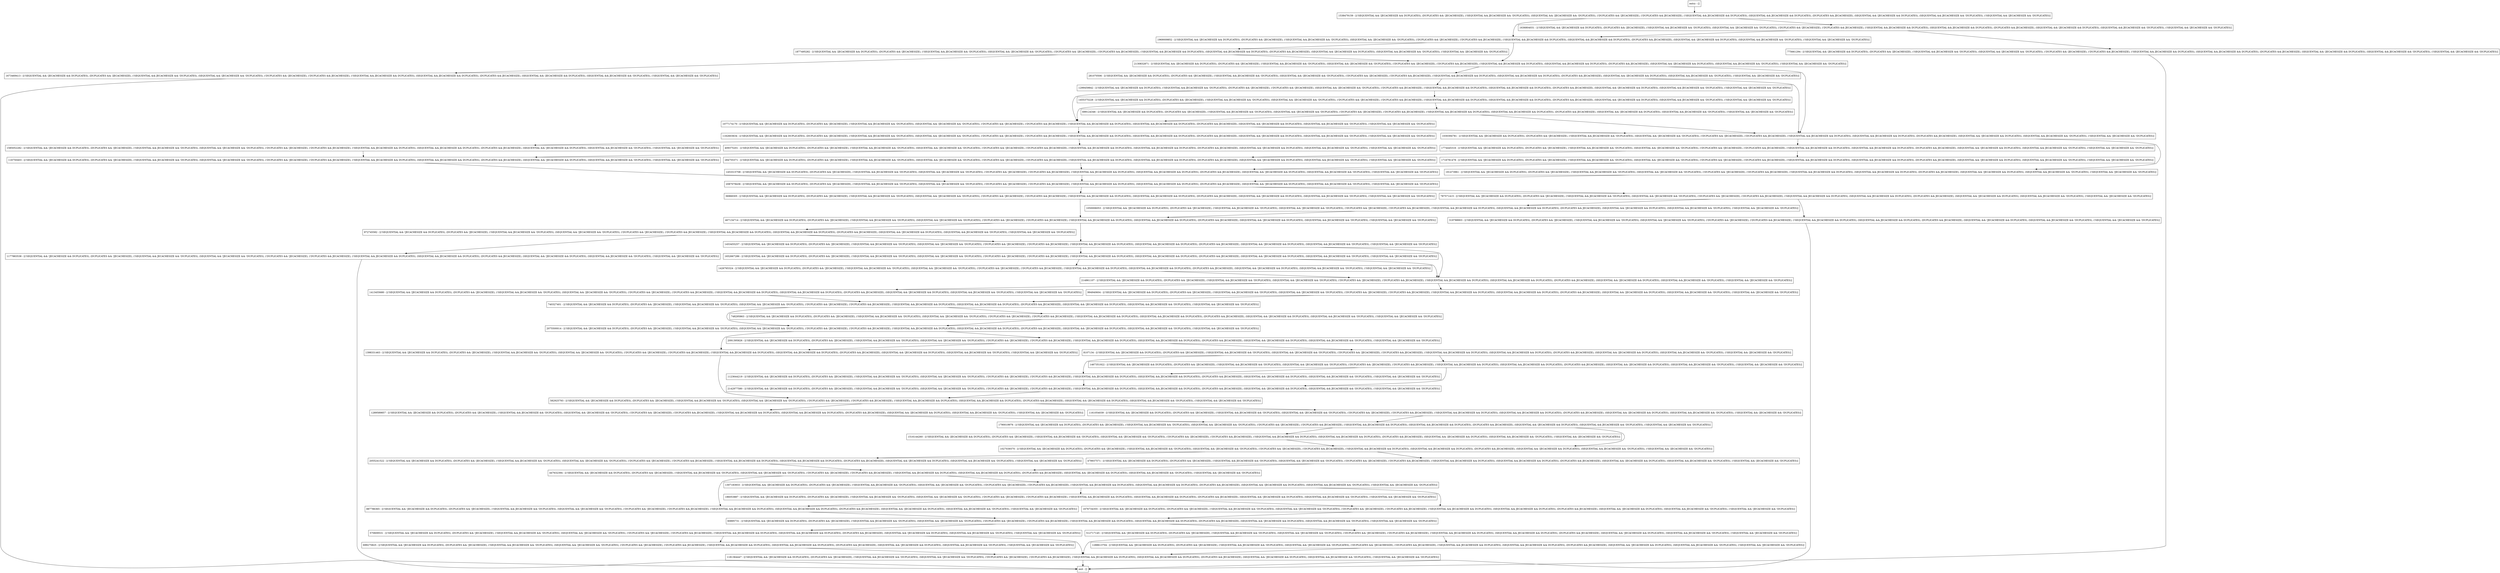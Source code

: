 digraph updateRecordInternal {
node [shape=record];
1050006053 [label="1050006053 - [(!SEQUENTIAL && !JECACHESIZE && DUPLICATES), (DUPLICATES && !JECACHESIZE), (!SEQUENTIAL && JECACHESIZE && !DUPLICATES), (SEQUENTIAL && !JECACHESIZE && !DUPLICATES), (!DUPLICATES && !JECACHESIZE), (!DUPLICATES && JECACHESIZE), (!SEQUENTIAL && JECACHESIZE && DUPLICATES), (SEQUENTIAL && JECACHESIZE && DUPLICATES), (DUPLICATES && JECACHESIZE), (SEQUENTIAL && !JECACHESIZE && DUPLICATES), (SEQUENTIAL && JECACHESIZE && !DUPLICATES), (!SEQUENTIAL && !JECACHESIZE && !DUPLICATES)]"];
582925793 [label="582925793 - [(!SEQUENTIAL && !JECACHESIZE && DUPLICATES), (DUPLICATES && !JECACHESIZE), (!SEQUENTIAL && JECACHESIZE && !DUPLICATES), (SEQUENTIAL && !JECACHESIZE && !DUPLICATES), (!DUPLICATES && !JECACHESIZE), (!DUPLICATES && JECACHESIZE), (!SEQUENTIAL && JECACHESIZE && DUPLICATES), (SEQUENTIAL && JECACHESIZE && DUPLICATES), (DUPLICATES && JECACHESIZE), (SEQUENTIAL && !JECACHESIZE && DUPLICATES), (SEQUENTIAL && JECACHESIZE && !DUPLICATES), (!SEQUENTIAL && !JECACHESIZE && !DUPLICATES)]"];
699275825 [label="699275825 - [(!SEQUENTIAL && !JECACHESIZE && DUPLICATES), (DUPLICATES && !JECACHESIZE), (!SEQUENTIAL && JECACHESIZE && !DUPLICATES), (SEQUENTIAL && !JECACHESIZE && !DUPLICATES), (!DUPLICATES && !JECACHESIZE), (!DUPLICATES && JECACHESIZE), (!SEQUENTIAL && JECACHESIZE && DUPLICATES), (SEQUENTIAL && JECACHESIZE && DUPLICATES), (DUPLICATES && JECACHESIZE), (SEQUENTIAL && !JECACHESIZE && DUPLICATES), (SEQUENTIAL && JECACHESIZE && !DUPLICATES), (!SEQUENTIAL && !JECACHESIZE && !DUPLICATES)]"];
319788903 [label="319788903 - [(!SEQUENTIAL && !JECACHESIZE && DUPLICATES), (DUPLICATES && !JECACHESIZE), (!SEQUENTIAL && JECACHESIZE && !DUPLICATES), (SEQUENTIAL && !JECACHESIZE && !DUPLICATES), (!DUPLICATES && !JECACHESIZE), (!DUPLICATES && JECACHESIZE), (!SEQUENTIAL && JECACHESIZE && DUPLICATES), (SEQUENTIAL && JECACHESIZE && DUPLICATES), (DUPLICATES && JECACHESIZE), (SEQUENTIAL && !JECACHESIZE && DUPLICATES), (SEQUENTIAL && JECACHESIZE && !DUPLICATES), (!SEQUENTIAL && !JECACHESIZE && !DUPLICATES)]"];
281070506 [label="281070506 - [(!SEQUENTIAL && !JECACHESIZE && DUPLICATES), (DUPLICATES && !JECACHESIZE), (!SEQUENTIAL && JECACHESIZE && !DUPLICATES), (SEQUENTIAL && !JECACHESIZE && !DUPLICATES), (!DUPLICATES && !JECACHESIZE), (!DUPLICATES && JECACHESIZE), (!SEQUENTIAL && JECACHESIZE && DUPLICATES), (SEQUENTIAL && JECACHESIZE && DUPLICATES), (DUPLICATES && JECACHESIZE), (SEQUENTIAL && !JECACHESIZE && DUPLICATES), (SEQUENTIAL && JECACHESIZE && !DUPLICATES), (!SEQUENTIAL && !JECACHESIZE && !DUPLICATES)]"];
1453315708 [label="1453315708 - [(!SEQUENTIAL && !JECACHESIZE && DUPLICATES), (DUPLICATES && !JECACHESIZE), (!SEQUENTIAL && JECACHESIZE && !DUPLICATES), (SEQUENTIAL && !JECACHESIZE && !DUPLICATES), (!DUPLICATES && !JECACHESIZE), (!DUPLICATES && JECACHESIZE), (!SEQUENTIAL && JECACHESIZE && DUPLICATES), (SEQUENTIAL && JECACHESIZE && DUPLICATES), (DUPLICATES && JECACHESIZE), (SEQUENTIAL && !JECACHESIZE && DUPLICATES), (SEQUENTIAL && JECACHESIZE && !DUPLICATES), (!SEQUENTIAL && !JECACHESIZE && !DUPLICATES)]"];
1299459842 [label="1299459842 - [(!SEQUENTIAL && !JECACHESIZE && DUPLICATES), (!SEQUENTIAL && JECACHESIZE && !DUPLICATES), (DUPLICATES && !JECACHESIZE), (!DUPLICATES && !JECACHESIZE), (SEQUENTIAL && !JECACHESIZE && !DUPLICATES), (!DUPLICATES && JECACHESIZE), (!SEQUENTIAL && JECACHESIZE && DUPLICATES), (SEQUENTIAL && JECACHESIZE && DUPLICATES), (DUPLICATES && JECACHESIZE), (SEQUENTIAL && !JECACHESIZE && DUPLICATES), (SEQUENTIAL && JECACHESIZE && !DUPLICATES), (!SEQUENTIAL && !JECACHESIZE && !DUPLICATES)]"];
1673469413 [label="1673469413 - [(!SEQUENTIAL && !JECACHESIZE && DUPLICATES), (DUPLICATES && !JECACHESIZE), (!SEQUENTIAL && JECACHESIZE && !DUPLICATES), (SEQUENTIAL && !JECACHESIZE && !DUPLICATES), (!DUPLICATES && !JECACHESIZE), (!DUPLICATES && JECACHESIZE), (!SEQUENTIAL && JECACHESIZE && DUPLICATES), (SEQUENTIAL && JECACHESIZE && DUPLICATES), (DUPLICATES && JECACHESIZE), (SEQUENTIAL && !JECACHESIZE && DUPLICATES), (SEQUENTIAL && JECACHESIZE && !DUPLICATES), (!SEQUENTIAL && !JECACHESIZE && !DUPLICATES)]"];
2087078436 [label="2087078436 - [(!SEQUENTIAL && !JECACHESIZE && DUPLICATES), (DUPLICATES && !JECACHESIZE), (!SEQUENTIAL && JECACHESIZE && !DUPLICATES), (SEQUENTIAL && !JECACHESIZE && !DUPLICATES), (!DUPLICATES && !JECACHESIZE), (!DUPLICATES && JECACHESIZE), (!SEQUENTIAL && JECACHESIZE && DUPLICATES), (SEQUENTIAL && JECACHESIZE && DUPLICATES), (DUPLICATES && JECACHESIZE), (SEQUENTIAL && !JECACHESIZE && DUPLICATES), (SEQUENTIAL && JECACHESIZE && !DUPLICATES), (!SEQUENTIAL && !JECACHESIZE && !DUPLICATES)]"];
186053887 [label="186053887 - [(!SEQUENTIAL && !JECACHESIZE && DUPLICATES), (DUPLICATES && !JECACHESIZE), (!SEQUENTIAL && JECACHESIZE && !DUPLICATES), (SEQUENTIAL && !JECACHESIZE && !DUPLICATES), (!DUPLICATES && !JECACHESIZE), (!DUPLICATES && JECACHESIZE), (!SEQUENTIAL && JECACHESIZE && DUPLICATES), (SEQUENTIAL && JECACHESIZE && DUPLICATES), (DUPLICATES && JECACHESIZE), (SEQUENTIAL && !JECACHESIZE && DUPLICATES), (SEQUENTIAL && JECACHESIZE && !DUPLICATES), (!SEQUENTIAL && !JECACHESIZE && !DUPLICATES)]"];
1969009852 [label="1969009852 - [(!SEQUENTIAL && !JECACHESIZE && DUPLICATES), (DUPLICATES && !JECACHESIZE), (!SEQUENTIAL && JECACHESIZE && !DUPLICATES), (SEQUENTIAL && !JECACHESIZE && !DUPLICATES), (!DUPLICATES && !JECACHESIZE), (!DUPLICATES && JECACHESIZE), (!SEQUENTIAL && JECACHESIZE && DUPLICATES), (SEQUENTIAL && JECACHESIZE && DUPLICATES), (DUPLICATES && JECACHESIZE), (SEQUENTIAL && !JECACHESIZE && DUPLICATES), (SEQUENTIAL && JECACHESIZE && !DUPLICATES), (!SEQUENTIAL && !JECACHESIZE && !DUPLICATES)]"];
1516144260 [label="1516144260 - [(!SEQUENTIAL && !JECACHESIZE && DUPLICATES), (DUPLICATES && !JECACHESIZE), (!SEQUENTIAL && JECACHESIZE && !DUPLICATES), (SEQUENTIAL && !JECACHESIZE && !DUPLICATES), (!DUPLICATES && !JECACHESIZE), (!DUPLICATES && JECACHESIZE), (!SEQUENTIAL && JECACHESIZE && DUPLICATES), (SEQUENTIAL && JECACHESIZE && DUPLICATES), (DUPLICATES && JECACHESIZE), (SEQUENTIAL && !JECACHESIZE && DUPLICATES), (SEQUENTIAL && JECACHESIZE && !DUPLICATES), (!SEQUENTIAL && !JECACHESIZE && !DUPLICATES)]"];
1289589857 [label="1289589857 - [(!SEQUENTIAL && !JECACHESIZE && DUPLICATES), (DUPLICATES && !JECACHESIZE), (!SEQUENTIAL && JECACHESIZE && !DUPLICATES), (SEQUENTIAL && !JECACHESIZE && !DUPLICATES), (!DUPLICATES && !JECACHESIZE), (!DUPLICATES && JECACHESIZE), (!SEQUENTIAL && JECACHESIZE && DUPLICATES), (SEQUENTIAL && JECACHESIZE && DUPLICATES), (DUPLICATES && JECACHESIZE), (SEQUENTIAL && !JECACHESIZE && DUPLICATES), (SEQUENTIAL && JECACHESIZE && !DUPLICATES), (!SEQUENTIAL && !JECACHESIZE && !DUPLICATES)]"];
1652667286 [label="1652667286 - [(!SEQUENTIAL && !JECACHESIZE && DUPLICATES), (DUPLICATES && !JECACHESIZE), (!SEQUENTIAL && JECACHESIZE && !DUPLICATES), (SEQUENTIAL && !JECACHESIZE && !DUPLICATES), (!DUPLICATES && !JECACHESIZE), (!DUPLICATES && JECACHESIZE), (!SEQUENTIAL && JECACHESIZE && DUPLICATES), (SEQUENTIAL && JECACHESIZE && DUPLICATES), (DUPLICATES && JECACHESIZE), (SEQUENTIAL && !JECACHESIZE && DUPLICATES), (SEQUENTIAL && JECACHESIZE && !DUPLICATES), (!SEQUENTIAL && !JECACHESIZE && !DUPLICATES)]"];
2130832871 [label="2130832871 - [(!SEQUENTIAL && !JECACHESIZE && DUPLICATES), (DUPLICATES && !JECACHESIZE), (!SEQUENTIAL && JECACHESIZE && !DUPLICATES), (SEQUENTIAL && !JECACHESIZE && !DUPLICATES), (!DUPLICATES && !JECACHESIZE), (!DUPLICATES && JECACHESIZE), (!SEQUENTIAL && JECACHESIZE && DUPLICATES), (SEQUENTIAL && JECACHESIZE && DUPLICATES), (DUPLICATES && JECACHESIZE), (SEQUENTIAL && !JECACHESIZE && DUPLICATES), (SEQUENTIAL && JECACHESIZE && !DUPLICATES), (!SEQUENTIAL && !JECACHESIZE && !DUPLICATES)]"];
570609531 [label="570609531 - [(!SEQUENTIAL && !JECACHESIZE && DUPLICATES), (DUPLICATES && !JECACHESIZE), (!SEQUENTIAL && JECACHESIZE && !DUPLICATES), (SEQUENTIAL && !JECACHESIZE && !DUPLICATES), (!DUPLICATES && !JECACHESIZE), (!DUPLICATES && JECACHESIZE), (!SEQUENTIAL && JECACHESIZE && DUPLICATES), (SEQUENTIAL && JECACHESIZE && DUPLICATES), (DUPLICATES && JECACHESIZE), (SEQUENTIAL && !JECACHESIZE && DUPLICATES), (SEQUENTIAL && JECACHESIZE && !DUPLICATES), (!SEQUENTIAL && !JECACHESIZE && !DUPLICATES)]"];
1467351922 [label="1467351922 - [(!SEQUENTIAL && !JECACHESIZE && DUPLICATES), (DUPLICATES && !JECACHESIZE), (!SEQUENTIAL && JECACHESIZE && !DUPLICATES), (SEQUENTIAL && !JECACHESIZE && !DUPLICATES), (!DUPLICATES && !JECACHESIZE), (!DUPLICATES && JECACHESIZE), (!SEQUENTIAL && JECACHESIZE && DUPLICATES), (SEQUENTIAL && JECACHESIZE && DUPLICATES), (DUPLICATES && JECACHESIZE), (SEQUENTIAL && !JECACHESIZE && DUPLICATES), (SEQUENTIAL && JECACHESIZE && !DUPLICATES), (!SEQUENTIAL && !JECACHESIZE && !DUPLICATES)]"];
1162603634 [label="1162603634 - [(!SEQUENTIAL && !JECACHESIZE && DUPLICATES), (DUPLICATES && !JECACHESIZE), (!SEQUENTIAL && JECACHESIZE && !DUPLICATES), (SEQUENTIAL && !JECACHESIZE && !DUPLICATES), (!DUPLICATES && !JECACHESIZE), (!DUPLICATES && JECACHESIZE), (!SEQUENTIAL && JECACHESIZE && DUPLICATES), (SEQUENTIAL && JECACHESIZE && DUPLICATES), (DUPLICATES && JECACHESIZE), (SEQUENTIAL && !JECACHESIZE && DUPLICATES), (SEQUENTIAL && JECACHESIZE && !DUPLICATES), (!SEQUENTIAL && !JECACHESIZE && !DUPLICATES)]"];
1398331463 [label="1398331463 - [(!SEQUENTIAL && !JECACHESIZE && DUPLICATES), (DUPLICATES && !JECACHESIZE), (!SEQUENTIAL && JECACHESIZE && !DUPLICATES), (SEQUENTIAL && !JECACHESIZE && !DUPLICATES), (!DUPLICATES && !JECACHESIZE), (!DUPLICATES && JECACHESIZE), (!SEQUENTIAL && JECACHESIZE && DUPLICATES), (SEQUENTIAL && JECACHESIZE && DUPLICATES), (DUPLICATES && JECACHESIZE), (SEQUENTIAL && !JECACHESIZE && DUPLICATES), (SEQUENTIAL && JECACHESIZE && !DUPLICATES), (!SEQUENTIAL && !JECACHESIZE && !DUPLICATES)]"];
1774445316 [label="1774445316 - [(!SEQUENTIAL && !JECACHESIZE && DUPLICATES), (DUPLICATES && !JECACHESIZE), (!SEQUENTIAL && JECACHESIZE && !DUPLICATES), (SEQUENTIAL && !JECACHESIZE && !DUPLICATES), (!DUPLICATES && !JECACHESIZE), (!DUPLICATES && JECACHESIZE), (!SEQUENTIAL && JECACHESIZE && DUPLICATES), (SEQUENTIAL && JECACHESIZE && DUPLICATES), (DUPLICATES && JECACHESIZE), (SEQUENTIAL && !JECACHESIZE && DUPLICATES), (SEQUENTIAL && JECACHESIZE && !DUPLICATES), (!SEQUENTIAL && !JECACHESIZE && !DUPLICATES)]"];
1123644219 [label="1123644219 - [(!SEQUENTIAL && !JECACHESIZE && DUPLICATES), (DUPLICATES && !JECACHESIZE), (!SEQUENTIAL && JECACHESIZE && !DUPLICATES), (SEQUENTIAL && !JECACHESIZE && !DUPLICATES), (!DUPLICATES && !JECACHESIZE), (!DUPLICATES && JECACHESIZE), (!SEQUENTIAL && JECACHESIZE && DUPLICATES), (SEQUENTIAL && JECACHESIZE && DUPLICATES), (DUPLICATES && JECACHESIZE), (SEQUENTIAL && !JECACHESIZE && DUPLICATES), (SEQUENTIAL && JECACHESIZE && !DUPLICATES), (!SEQUENTIAL && !JECACHESIZE && !DUPLICATES)]"];
775661294 [label="775661294 - [(!SEQUENTIAL && !JECACHESIZE && DUPLICATES), (DUPLICATES && !JECACHESIZE), (!SEQUENTIAL && JECACHESIZE && !DUPLICATES), (SEQUENTIAL && !JECACHESIZE && !DUPLICATES), (!DUPLICATES && !JECACHESIZE), (!DUPLICATES && JECACHESIZE), (!SEQUENTIAL && JECACHESIZE && DUPLICATES), (SEQUENTIAL && JECACHESIZE && DUPLICATES), (DUPLICATES && JECACHESIZE), (SEQUENTIAL && !JECACHESIZE && DUPLICATES), (SEQUENTIAL && JECACHESIZE && !DUPLICATES), (!SEQUENTIAL && !JECACHESIZE && !DUPLICATES)]"];
1161054039 [label="1161054039 - [(!SEQUENTIAL && !JECACHESIZE && DUPLICATES), (DUPLICATES && !JECACHESIZE), (!SEQUENTIAL && JECACHESIZE && !DUPLICATES), (SEQUENTIAL && !JECACHESIZE && !DUPLICATES), (!DUPLICATES && !JECACHESIZE), (!DUPLICATES && JECACHESIZE), (!SEQUENTIAL && JECACHESIZE && DUPLICATES), (SEQUENTIAL && JECACHESIZE && DUPLICATES), (DUPLICATES && JECACHESIZE), (SEQUENTIAL && !JECACHESIZE && DUPLICATES), (SEQUENTIAL && JECACHESIZE && !DUPLICATES), (!SEQUENTIAL && !JECACHESIZE && !DUPLICATES)]"];
512717145 [label="512717145 - [(!SEQUENTIAL && !JECACHESIZE && DUPLICATES), (DUPLICATES && !JECACHESIZE), (!SEQUENTIAL && JECACHESIZE && !DUPLICATES), (SEQUENTIAL && !JECACHESIZE && !DUPLICATES), (!DUPLICATES && !JECACHESIZE), (!DUPLICATES && JECACHESIZE), (!SEQUENTIAL && JECACHESIZE && DUPLICATES), (SEQUENTIAL && JECACHESIZE && DUPLICATES), (DUPLICATES && JECACHESIZE), (SEQUENTIAL && !JECACHESIZE && DUPLICATES), (SEQUENTIAL && JECACHESIZE && !DUPLICATES), (!SEQUENTIAL && !JECACHESIZE && !DUPLICATES)]"];
8107134 [label="8107134 - [(!SEQUENTIAL && !JECACHESIZE && DUPLICATES), (DUPLICATES && !JECACHESIZE), (!SEQUENTIAL && JECACHESIZE && !DUPLICATES), (SEQUENTIAL && !JECACHESIZE && !DUPLICATES), (!DUPLICATES && !JECACHESIZE), (!DUPLICATES && JECACHESIZE), (!SEQUENTIAL && JECACHESIZE && DUPLICATES), (SEQUENTIAL && JECACHESIZE && DUPLICATES), (DUPLICATES && JECACHESIZE), (SEQUENTIAL && !JECACHESIZE && DUPLICATES), (SEQUENTIAL && JECACHESIZE && !DUPLICATES), (!SEQUENTIAL && !JECACHESIZE && !DUPLICATES)]"];
1636804031 [label="1636804031 - [(!SEQUENTIAL && !JECACHESIZE && DUPLICATES), (DUPLICATES && !JECACHESIZE), (!SEQUENTIAL && JECACHESIZE && !DUPLICATES), (SEQUENTIAL && !JECACHESIZE && !DUPLICATES), (!DUPLICATES && !JECACHESIZE), (!DUPLICATES && JECACHESIZE), (!SEQUENTIAL && JECACHESIZE && DUPLICATES), (SEQUENTIAL && JECACHESIZE && DUPLICATES), (DUPLICATES && JECACHESIZE), (SEQUENTIAL && !JECACHESIZE && DUPLICATES), (SEQUENTIAL && JECACHESIZE && !DUPLICATES), (!SEQUENTIAL && !JECACHESIZE && !DUPLICATES)]"];
1181364447 [label="1181364447 - [(!SEQUENTIAL && !JECACHESIZE && DUPLICATES), (DUPLICATES && !JECACHESIZE), (!SEQUENTIAL && JECACHESIZE && !DUPLICATES), (SEQUENTIAL && !JECACHESIZE && !DUPLICATES), (!DUPLICATES && !JECACHESIZE), (!DUPLICATES && JECACHESIZE), (!SEQUENTIAL && JECACHESIZE && DUPLICATES), (SEQUENTIAL && JECACHESIZE && DUPLICATES), (DUPLICATES && JECACHESIZE), (SEQUENTIAL && !JECACHESIZE && DUPLICATES), (SEQUENTIAL && JECACHESIZE && !DUPLICATES), (!SEQUENTIAL && !JECACHESIZE && !DUPLICATES)]"];
887786365 [label="887786365 - [(!SEQUENTIAL && !JECACHESIZE && DUPLICATES), (DUPLICATES && !JECACHESIZE), (!SEQUENTIAL && JECACHESIZE && !DUPLICATES), (SEQUENTIAL && !JECACHESIZE && !DUPLICATES), (!DUPLICATES && !JECACHESIZE), (!DUPLICATES && JECACHESIZE), (!SEQUENTIAL && JECACHESIZE && DUPLICATES), (SEQUENTIAL && JECACHESIZE && DUPLICATES), (DUPLICATES && JECACHESIZE), (SEQUENTIAL && !JECACHESIZE && DUPLICATES), (SEQUENTIAL && JECACHESIZE && !DUPLICATES), (!SEQUENTIAL && !JECACHESIZE && !DUPLICATES)]"];
1455375228 [label="1455375228 - [(!SEQUENTIAL && !JECACHESIZE && DUPLICATES), (DUPLICATES && !JECACHESIZE), (!SEQUENTIAL && JECACHESIZE && !DUPLICATES), (SEQUENTIAL && !JECACHESIZE && !DUPLICATES), (!DUPLICATES && !JECACHESIZE), (!DUPLICATES && JECACHESIZE), (!SEQUENTIAL && JECACHESIZE && DUPLICATES), (SEQUENTIAL && JECACHESIZE && DUPLICATES), (DUPLICATES && JECACHESIZE), (SEQUENTIAL && !JECACHESIZE && DUPLICATES), (SEQUENTIAL && JECACHESIZE && !DUPLICATES), (!SEQUENTIAL && !JECACHESIZE && !DUPLICATES)]"];
972745582 [label="972745582 - [(!SEQUENTIAL && !JECACHESIZE && DUPLICATES), (DUPLICATES && !JECACHESIZE), (!SEQUENTIAL && JECACHESIZE && !DUPLICATES), (SEQUENTIAL && !JECACHESIZE && !DUPLICATES), (!DUPLICATES && !JECACHESIZE), (!DUPLICATES && JECACHESIZE), (!SEQUENTIAL && JECACHESIZE && DUPLICATES), (SEQUENTIAL && JECACHESIZE && DUPLICATES), (DUPLICATES && JECACHESIZE), (SEQUENTIAL && !JECACHESIZE && DUPLICATES), (SEQUENTIAL && JECACHESIZE && !DUPLICATES), (!SEQUENTIAL && !JECACHESIZE && !DUPLICATES)]"];
1585052282 [label="1585052282 - [(!SEQUENTIAL && !JECACHESIZE && DUPLICATES), (DUPLICATES && !JECACHESIZE), (!SEQUENTIAL && JECACHESIZE && !DUPLICATES), (SEQUENTIAL && !JECACHESIZE && !DUPLICATES), (!DUPLICATES && !JECACHESIZE), (!DUPLICATES && JECACHESIZE), (!SEQUENTIAL && JECACHESIZE && DUPLICATES), (SEQUENTIAL && JECACHESIZE && DUPLICATES), (DUPLICATES && JECACHESIZE), (SEQUENTIAL && !JECACHESIZE && DUPLICATES), (SEQUENTIAL && JECACHESIZE && !DUPLICATES), (!SEQUENTIAL && !JECACHESIZE && !DUPLICATES)]"];
entry [label="entry - []"];
exit [label="exit - []"];
1413455680 [label="1413455680 - [(!SEQUENTIAL && !JECACHESIZE && DUPLICATES), (DUPLICATES && !JECACHESIZE), (!SEQUENTIAL && JECACHESIZE && !DUPLICATES), (SEQUENTIAL && !JECACHESIZE && !DUPLICATES), (!DUPLICATES && !JECACHESIZE), (!DUPLICATES && JECACHESIZE), (!SEQUENTIAL && JECACHESIZE && DUPLICATES), (SEQUENTIAL && JECACHESIZE && DUPLICATES), (DUPLICATES && JECACHESIZE), (SEQUENTIAL && !JECACHESIZE && DUPLICATES), (SEQUENTIAL && JECACHESIZE && !DUPLICATES), (!SEQUENTIAL && !JECACHESIZE && !DUPLICATES)]"];
1877495282 [label="1877495282 - [(!SEQUENTIAL && !JECACHESIZE && DUPLICATES), (DUPLICATES && !JECACHESIZE), (!SEQUENTIAL && JECACHESIZE && !DUPLICATES), (SEQUENTIAL && !JECACHESIZE && !DUPLICATES), (!DUPLICATES && !JECACHESIZE), (!DUPLICATES && JECACHESIZE), (!SEQUENTIAL && JECACHESIZE && DUPLICATES), (SEQUENTIAL && JECACHESIZE && DUPLICATES), (DUPLICATES && JECACHESIZE), (SEQUENTIAL && !JECACHESIZE && DUPLICATES), (SEQUENTIAL && JECACHESIZE && !DUPLICATES), (!SEQUENTIAL && !JECACHESIZE && !DUPLICATES)]"];
409375201 [label="409375201 - [(!SEQUENTIAL && !JECACHESIZE && DUPLICATES), (DUPLICATES && !JECACHESIZE), (!SEQUENTIAL && JECACHESIZE && !DUPLICATES), (SEQUENTIAL && !JECACHESIZE && !DUPLICATES), (!DUPLICATES && !JECACHESIZE), (!DUPLICATES && JECACHESIZE), (!SEQUENTIAL && JECACHESIZE && DUPLICATES), (SEQUENTIAL && JECACHESIZE && DUPLICATES), (DUPLICATES && JECACHESIZE), (SEQUENTIAL && !JECACHESIZE && DUPLICATES), (SEQUENTIAL && JECACHESIZE && !DUPLICATES), (!SEQUENTIAL && !JECACHESIZE && !DUPLICATES)]"];
2075500014 [label="2075500014 - [(!SEQUENTIAL && !JECACHESIZE && DUPLICATES), (DUPLICATES && !JECACHESIZE), (!SEQUENTIAL && JECACHESIZE && !DUPLICATES), (SEQUENTIAL && !JECACHESIZE && !DUPLICATES), (!DUPLICATES && !JECACHESIZE), (!DUPLICATES && JECACHESIZE), (!SEQUENTIAL && JECACHESIZE && DUPLICATES), (SEQUENTIAL && JECACHESIZE && DUPLICATES), (DUPLICATES && JECACHESIZE), (SEQUENTIAL && !JECACHESIZE && DUPLICATES), (SEQUENTIAL && JECACHESIZE && !DUPLICATES), (!SEQUENTIAL && !JECACHESIZE && !DUPLICATES)]"];
2142977580 [label="2142977580 - [(!SEQUENTIAL && !JECACHESIZE && DUPLICATES), (DUPLICATES && !JECACHESIZE), (!SEQUENTIAL && JECACHESIZE && !DUPLICATES), (SEQUENTIAL && !JECACHESIZE && !DUPLICATES), (!DUPLICATES && !JECACHESIZE), (!DUPLICATES && JECACHESIZE), (!SEQUENTIAL && JECACHESIZE && DUPLICATES), (SEQUENTIAL && JECACHESIZE && DUPLICATES), (DUPLICATES && JECACHESIZE), (SEQUENTIAL && !JECACHESIZE && DUPLICATES), (SEQUENTIAL && JECACHESIZE && !DUPLICATES), (!SEQUENTIAL && !JECACHESIZE && !DUPLICATES)]"];
1790019976 [label="1790019976 - [(!SEQUENTIAL && !JECACHESIZE && DUPLICATES), (DUPLICATES && !JECACHESIZE), (!SEQUENTIAL && JECACHESIZE && !DUPLICATES), (SEQUENTIAL && !JECACHESIZE && !DUPLICATES), (!DUPLICATES && !JECACHESIZE), (!DUPLICATES && JECACHESIZE), (!SEQUENTIAL && JECACHESIZE && DUPLICATES), (SEQUENTIAL && JECACHESIZE && DUPLICATES), (DUPLICATES && JECACHESIZE), (SEQUENTIAL && !JECACHESIZE && DUPLICATES), (SEQUENTIAL && JECACHESIZE && !DUPLICATES), (!SEQUENTIAL && !JECACHESIZE && !DUPLICATES)]"];
1027039370 [label="1027039370 - [(!SEQUENTIAL && !JECACHESIZE && DUPLICATES), (DUPLICATES && !JECACHESIZE), (!SEQUENTIAL && JECACHESIZE && !DUPLICATES), (SEQUENTIAL && !JECACHESIZE && !DUPLICATES), (!DUPLICATES && !JECACHESIZE), (!DUPLICATES && JECACHESIZE), (!SEQUENTIAL && JECACHESIZE && DUPLICATES), (SEQUENTIAL && JECACHESIZE && DUPLICATES), (DUPLICATES && JECACHESIZE), (SEQUENTIAL && !JECACHESIZE && DUPLICATES), (SEQUENTIAL && JECACHESIZE && !DUPLICATES), (!SEQUENTIAL && !JECACHESIZE && !DUPLICATES)]"];
2055241522 [label="2055241522 - [(!SEQUENTIAL && !JECACHESIZE && DUPLICATES), (DUPLICATES && !JECACHESIZE), (!SEQUENTIAL && JECACHESIZE && !DUPLICATES), (SEQUENTIAL && !JECACHESIZE && !DUPLICATES), (!DUPLICATES && !JECACHESIZE), (!DUPLICATES && JECACHESIZE), (!SEQUENTIAL && JECACHESIZE && DUPLICATES), (SEQUENTIAL && JECACHESIZE && DUPLICATES), (DUPLICATES && JECACHESIZE), (SEQUENTIAL && !JECACHESIZE && DUPLICATES), (SEQUENTIAL && JECACHESIZE && !DUPLICATES), (!SEQUENTIAL && !JECACHESIZE && !DUPLICATES)]"];
1288613704 [label="1288613704 - [(!SEQUENTIAL && !JECACHESIZE && DUPLICATES), (DUPLICATES && !JECACHESIZE), (!SEQUENTIAL && JECACHESIZE && !DUPLICATES), (SEQUENTIAL && !JECACHESIZE && !DUPLICATES), (!DUPLICATES && !JECACHESIZE), (!DUPLICATES && JECACHESIZE), (!SEQUENTIAL && JECACHESIZE && DUPLICATES), (SEQUENTIAL && JECACHESIZE && DUPLICATES), (DUPLICATES && JECACHESIZE), (SEQUENTIAL && !JECACHESIZE && DUPLICATES), (SEQUENTIAL && JECACHESIZE && !DUPLICATES), (!SEQUENTIAL && !JECACHESIZE && !DUPLICATES)]"];
1716781478 [label="1716781478 - [(!SEQUENTIAL && !JECACHESIZE && DUPLICATES), (DUPLICATES && !JECACHESIZE), (!SEQUENTIAL && JECACHESIZE && !DUPLICATES), (SEQUENTIAL && !JECACHESIZE && !DUPLICATES), (!DUPLICATES && !JECACHESIZE), (!DUPLICATES && JECACHESIZE), (!SEQUENTIAL && JECACHESIZE && DUPLICATES), (SEQUENTIAL && JECACHESIZE && DUPLICATES), (DUPLICATES && JECACHESIZE), (SEQUENTIAL && !JECACHESIZE && DUPLICATES), (SEQUENTIAL && JECACHESIZE && !DUPLICATES), (!SEQUENTIAL && !JECACHESIZE && !DUPLICATES)]"];
36968305 [label="36968305 - [(!SEQUENTIAL && !JECACHESIZE && DUPLICATES), (DUPLICATES && !JECACHESIZE), (!SEQUENTIAL && JECACHESIZE && !DUPLICATES), (SEQUENTIAL && !JECACHESIZE && !DUPLICATES), (!DUPLICATES && !JECACHESIZE), (!DUPLICATES && JECACHESIZE), (!SEQUENTIAL && JECACHESIZE && DUPLICATES), (SEQUENTIAL && JECACHESIZE && DUPLICATES), (DUPLICATES && JECACHESIZE), (SEQUENTIAL && !JECACHESIZE && DUPLICATES), (SEQUENTIAL && JECACHESIZE && !DUPLICATES), (!SEQUENTIAL && !JECACHESIZE && !DUPLICATES)]"];
191473961 [label="191473961 - [(!SEQUENTIAL && !JECACHESIZE && DUPLICATES), (DUPLICATES && !JECACHESIZE), (!SEQUENTIAL && JECACHESIZE && !DUPLICATES), (SEQUENTIAL && !JECACHESIZE && !DUPLICATES), (!DUPLICATES && !JECACHESIZE), (!DUPLICATES && JECACHESIZE), (!SEQUENTIAL && JECACHESIZE && DUPLICATES), (SEQUENTIAL && JECACHESIZE && DUPLICATES), (DUPLICATES && JECACHESIZE), (SEQUENTIAL && !JECACHESIZE && DUPLICATES), (SEQUENTIAL && JECACHESIZE && !DUPLICATES), (!SEQUENTIAL && !JECACHESIZE && !DUPLICATES)]"];
284755371 [label="284755371 - [(!SEQUENTIAL && !JECACHESIZE && DUPLICATES), (DUPLICATES && !JECACHESIZE), (!SEQUENTIAL && JECACHESIZE && !DUPLICATES), (SEQUENTIAL && !JECACHESIZE && !DUPLICATES), (!DUPLICATES && !JECACHESIZE), (!DUPLICATES && JECACHESIZE), (!SEQUENTIAL && JECACHESIZE && DUPLICATES), (SEQUENTIAL && JECACHESIZE && DUPLICATES), (DUPLICATES && JECACHESIZE), (SEQUENTIAL && !JECACHESIZE && DUPLICATES), (SEQUENTIAL && JECACHESIZE && !DUPLICATES), (!SEQUENTIAL && !JECACHESIZE && !DUPLICATES)]"];
2091395826 [label="2091395826 - [(!SEQUENTIAL && !JECACHESIZE && DUPLICATES), (DUPLICATES && !JECACHESIZE), (!SEQUENTIAL && JECACHESIZE && !DUPLICATES), (SEQUENTIAL && !JECACHESIZE && !DUPLICATES), (!DUPLICATES && !JECACHESIZE), (!DUPLICATES && JECACHESIZE), (!SEQUENTIAL && JECACHESIZE && DUPLICATES), (SEQUENTIAL && JECACHESIZE && DUPLICATES), (DUPLICATES && JECACHESIZE), (SEQUENTIAL && !JECACHESIZE && DUPLICATES), (SEQUENTIAL && JECACHESIZE && !DUPLICATES), (!SEQUENTIAL && !JECACHESIZE && !DUPLICATES)]"];
1426765324 [label="1426765324 - [(!SEQUENTIAL && !JECACHESIZE && DUPLICATES), (DUPLICATES && !JECACHESIZE), (!SEQUENTIAL && JECACHESIZE && !DUPLICATES), (SEQUENTIAL && !JECACHESIZE && !DUPLICATES), (!DUPLICATES && !JECACHESIZE), (!DUPLICATES && JECACHESIZE), (!SEQUENTIAL && JECACHESIZE && DUPLICATES), (SEQUENTIAL && JECACHESIZE && DUPLICATES), (DUPLICATES && JECACHESIZE), (SEQUENTIAL && !JECACHESIZE && DUPLICATES), (SEQUENTIAL && JECACHESIZE && !DUPLICATES), (!SEQUENTIAL && !JECACHESIZE && !DUPLICATES)]"];
1077174170 [label="1077174170 - [(!SEQUENTIAL && !JECACHESIZE && DUPLICATES), (DUPLICATES && !JECACHESIZE), (!SEQUENTIAL && JECACHESIZE && !DUPLICATES), (SEQUENTIAL && !JECACHESIZE && !DUPLICATES), (!DUPLICATES && !JECACHESIZE), (!DUPLICATES && JECACHESIZE), (!SEQUENTIAL && JECACHESIZE && DUPLICATES), (SEQUENTIAL && JECACHESIZE && DUPLICATES), (DUPLICATES && JECACHESIZE), (SEQUENTIAL && !JECACHESIZE && DUPLICATES), (SEQUENTIAL && JECACHESIZE && !DUPLICATES), (!SEQUENTIAL && !JECACHESIZE && !DUPLICATES)]"];
740327401 [label="740327401 - [(!SEQUENTIAL && !JECACHESIZE && DUPLICATES), (DUPLICATES && !JECACHESIZE), (!SEQUENTIAL && JECACHESIZE && !DUPLICATES), (SEQUENTIAL && !JECACHESIZE && !DUPLICATES), (!DUPLICATES && !JECACHESIZE), (!DUPLICATES && JECACHESIZE), (!SEQUENTIAL && JECACHESIZE && DUPLICATES), (SEQUENTIAL && JECACHESIZE && DUPLICATES), (DUPLICATES && JECACHESIZE), (SEQUENTIAL && !JECACHESIZE && DUPLICATES), (SEQUENTIAL && JECACHESIZE && !DUPLICATES), (!SEQUENTIAL && !JECACHESIZE && !DUPLICATES)]"];
60895731 [label="60895731 - [(!SEQUENTIAL && !JECACHESIZE && DUPLICATES), (DUPLICATES && !JECACHESIZE), (!SEQUENTIAL && JECACHESIZE && !DUPLICATES), (SEQUENTIAL && !JECACHESIZE && !DUPLICATES), (!DUPLICATES && !JECACHESIZE), (!DUPLICATES && JECACHESIZE), (!SEQUENTIAL && JECACHESIZE && DUPLICATES), (SEQUENTIAL && JECACHESIZE && DUPLICATES), (DUPLICATES && JECACHESIZE), (SEQUENTIAL && !JECACHESIZE && DUPLICATES), (SEQUENTIAL && JECACHESIZE && !DUPLICATES), (!SEQUENTIAL && !JECACHESIZE && !DUPLICATES)]"];
1676734355 [label="1676734355 - [(!SEQUENTIAL && !JECACHESIZE && DUPLICATES), (DUPLICATES && !JECACHESIZE), (!SEQUENTIAL && JECACHESIZE && !DUPLICATES), (SEQUENTIAL && !JECACHESIZE && !DUPLICATES), (!DUPLICATES && !JECACHESIZE), (!DUPLICATES && JECACHESIZE), (!SEQUENTIAL && JECACHESIZE && DUPLICATES), (SEQUENTIAL && JECACHESIZE && DUPLICATES), (DUPLICATES && JECACHESIZE), (SEQUENTIAL && !JECACHESIZE && DUPLICATES), (SEQUENTIAL && JECACHESIZE && !DUPLICATES), (!SEQUENTIAL && !JECACHESIZE && !DUPLICATES)]"];
1538479159 [label="1538479159 - [(!SEQUENTIAL && !JECACHESIZE && DUPLICATES), (DUPLICATES && !JECACHESIZE), (!SEQUENTIAL && JECACHESIZE && !DUPLICATES), (SEQUENTIAL && !JECACHESIZE && !DUPLICATES), (!DUPLICATES && !JECACHESIZE), (!DUPLICATES && JECACHESIZE), (!SEQUENTIAL && JECACHESIZE && DUPLICATES), (SEQUENTIAL && JECACHESIZE && DUPLICATES), (DUPLICATES && JECACHESIZE), (SEQUENTIAL && !JECACHESIZE && DUPLICATES), (SEQUENTIAL && JECACHESIZE && !DUPLICATES), (!SEQUENTIAL && !JECACHESIZE && !DUPLICATES)]"];
467134714 [label="467134714 - [(!SEQUENTIAL && !JECACHESIZE && DUPLICATES), (DUPLICATES && !JECACHESIZE), (!SEQUENTIAL && JECACHESIZE && !DUPLICATES), (SEQUENTIAL && !JECACHESIZE && !DUPLICATES), (!DUPLICATES && !JECACHESIZE), (!DUPLICATES && JECACHESIZE), (!SEQUENTIAL && JECACHESIZE && DUPLICATES), (SEQUENTIAL && JECACHESIZE && DUPLICATES), (DUPLICATES && JECACHESIZE), (SEQUENTIAL && !JECACHESIZE && DUPLICATES), (SEQUENTIAL && JECACHESIZE && !DUPLICATES), (!SEQUENTIAL && !JECACHESIZE && !DUPLICATES)]"];
479937571 [label="479937571 - [(!SEQUENTIAL && !JECACHESIZE && DUPLICATES), (DUPLICATES && !JECACHESIZE), (!SEQUENTIAL && JECACHESIZE && !DUPLICATES), (SEQUENTIAL && !JECACHESIZE && !DUPLICATES), (!DUPLICATES && !JECACHESIZE), (!DUPLICATES && JECACHESIZE), (!SEQUENTIAL && JECACHESIZE && DUPLICATES), (SEQUENTIAL && JECACHESIZE && DUPLICATES), (DUPLICATES && JECACHESIZE), (SEQUENTIAL && !JECACHESIZE && DUPLICATES), (SEQUENTIAL && JECACHESIZE && !DUPLICATES), (!SEQUENTIAL && !JECACHESIZE && !DUPLICATES)]"];
214861107 [label="214861107 - [(!SEQUENTIAL && !JECACHESIZE && DUPLICATES), (DUPLICATES && !JECACHESIZE), (!SEQUENTIAL && JECACHESIZE && !DUPLICATES), (SEQUENTIAL && !JECACHESIZE && !DUPLICATES), (!DUPLICATES && !JECACHESIZE), (!DUPLICATES && JECACHESIZE), (!SEQUENTIAL && JECACHESIZE && DUPLICATES), (SEQUENTIAL && JECACHESIZE && DUPLICATES), (DUPLICATES && JECACHESIZE), (SEQUENTIAL && !JECACHESIZE && DUPLICATES), (SEQUENTIAL && JECACHESIZE && !DUPLICATES), (!SEQUENTIAL && !JECACHESIZE && !DUPLICATES)]"];
994940604 [label="994940604 - [(!SEQUENTIAL && !JECACHESIZE && DUPLICATES), (DUPLICATES && !JECACHESIZE), (!SEQUENTIAL && JECACHESIZE && !DUPLICATES), (SEQUENTIAL && !JECACHESIZE && !DUPLICATES), (!DUPLICATES && !JECACHESIZE), (!DUPLICATES && JECACHESIZE), (!SEQUENTIAL && JECACHESIZE && DUPLICATES), (SEQUENTIAL && JECACHESIZE && DUPLICATES), (DUPLICATES && JECACHESIZE), (SEQUENTIAL && !JECACHESIZE && DUPLICATES), (SEQUENTIAL && JECACHESIZE && !DUPLICATES), (!SEQUENTIAL && !JECACHESIZE && !DUPLICATES)]"];
116750403 [label="116750403 - [(!SEQUENTIAL && !JECACHESIZE && DUPLICATES), (DUPLICATES && !JECACHESIZE), (!SEQUENTIAL && JECACHESIZE && !DUPLICATES), (SEQUENTIAL && !JECACHESIZE && !DUPLICATES), (!DUPLICATES && !JECACHESIZE), (!DUPLICATES && JECACHESIZE), (!SEQUENTIAL && JECACHESIZE && DUPLICATES), (SEQUENTIAL && JECACHESIZE && DUPLICATES), (DUPLICATES && JECACHESIZE), (SEQUENTIAL && !JECACHESIZE && DUPLICATES), (SEQUENTIAL && JECACHESIZE && !DUPLICATES), (!SEQUENTIAL && !JECACHESIZE && !DUPLICATES)]"];
787571415 [label="787571415 - [(!SEQUENTIAL && !JECACHESIZE && DUPLICATES), (DUPLICATES && !JECACHESIZE), (!SEQUENTIAL && JECACHESIZE && !DUPLICATES), (SEQUENTIAL && !JECACHESIZE && !DUPLICATES), (!DUPLICATES && !JECACHESIZE), (!DUPLICATES && JECACHESIZE), (!SEQUENTIAL && JECACHESIZE && DUPLICATES), (SEQUENTIAL && JECACHESIZE && DUPLICATES), (DUPLICATES && JECACHESIZE), (SEQUENTIAL && !JECACHESIZE && DUPLICATES), (SEQUENTIAL && JECACHESIZE && !DUPLICATES), (!SEQUENTIAL && !JECACHESIZE && !DUPLICATES)]"];
1453455257 [label="1453455257 - [(!SEQUENTIAL && !JECACHESIZE && DUPLICATES), (DUPLICATES && !JECACHESIZE), (!SEQUENTIAL && JECACHESIZE && !DUPLICATES), (SEQUENTIAL && !JECACHESIZE && !DUPLICATES), (!DUPLICATES && !JECACHESIZE), (!DUPLICATES && JECACHESIZE), (!SEQUENTIAL && JECACHESIZE && DUPLICATES), (SEQUENTIAL && JECACHESIZE && DUPLICATES), (DUPLICATES && JECACHESIZE), (SEQUENTIAL && !JECACHESIZE && DUPLICATES), (SEQUENTIAL && JECACHESIZE && !DUPLICATES), (!SEQUENTIAL && !JECACHESIZE && !DUPLICATES)]"];
1030394781 [label="1030394781 - [(!SEQUENTIAL && !JECACHESIZE && DUPLICATES), (DUPLICATES && !JECACHESIZE), (!SEQUENTIAL && JECACHESIZE && !DUPLICATES), (SEQUENTIAL && !JECACHESIZE && !DUPLICATES), (!DUPLICATES && !JECACHESIZE), (!DUPLICATES && JECACHESIZE), (!SEQUENTIAL && JECACHESIZE && DUPLICATES), (SEQUENTIAL && JECACHESIZE && DUPLICATES), (DUPLICATES && JECACHESIZE), (SEQUENTIAL && !JECACHESIZE && DUPLICATES), (SEQUENTIAL && JECACHESIZE && !DUPLICATES), (!SEQUENTIAL && !JECACHESIZE && !DUPLICATES)]"];
699124346 [label="699124346 - [(!SEQUENTIAL && !JECACHESIZE && DUPLICATES), (DUPLICATES && !JECACHESIZE), (!SEQUENTIAL && JECACHESIZE && !DUPLICATES), (SEQUENTIAL && !JECACHESIZE && !DUPLICATES), (!DUPLICATES && !JECACHESIZE), (!DUPLICATES && JECACHESIZE), (!SEQUENTIAL && JECACHESIZE && DUPLICATES), (SEQUENTIAL && JECACHESIZE && DUPLICATES), (DUPLICATES && JECACHESIZE), (SEQUENTIAL && !JECACHESIZE && DUPLICATES), (SEQUENTIAL && JECACHESIZE && !DUPLICATES), (!SEQUENTIAL && !JECACHESIZE && !DUPLICATES)]"];
447632394 [label="447632394 - [(!SEQUENTIAL && !JECACHESIZE && DUPLICATES), (DUPLICATES && !JECACHESIZE), (!SEQUENTIAL && JECACHESIZE && !DUPLICATES), (SEQUENTIAL && !JECACHESIZE && !DUPLICATES), (!DUPLICATES && !JECACHESIZE), (!DUPLICATES && JECACHESIZE), (!SEQUENTIAL && JECACHESIZE && DUPLICATES), (SEQUENTIAL && JECACHESIZE && DUPLICATES), (DUPLICATES && JECACHESIZE), (SEQUENTIAL && !JECACHESIZE && DUPLICATES), (SEQUENTIAL && JECACHESIZE && !DUPLICATES), (!SEQUENTIAL && !JECACHESIZE && !DUPLICATES)]"];
1177883538 [label="1177883538 - [(!SEQUENTIAL && !JECACHESIZE && DUPLICATES), (DUPLICATES && !JECACHESIZE), (!SEQUENTIAL && JECACHESIZE && !DUPLICATES), (SEQUENTIAL && !JECACHESIZE && !DUPLICATES), (!DUPLICATES && !JECACHESIZE), (!DUPLICATES && JECACHESIZE), (!SEQUENTIAL && JECACHESIZE && DUPLICATES), (SEQUENTIAL && JECACHESIZE && DUPLICATES), (DUPLICATES && JECACHESIZE), (SEQUENTIAL && !JECACHESIZE && DUPLICATES), (SEQUENTIAL && JECACHESIZE && !DUPLICATES), (!SEQUENTIAL && !JECACHESIZE && !DUPLICATES)]"];
1307183933 [label="1307183933 - [(!SEQUENTIAL && !JECACHESIZE && DUPLICATES), (DUPLICATES && !JECACHESIZE), (!SEQUENTIAL && JECACHESIZE && !DUPLICATES), (SEQUENTIAL && !JECACHESIZE && !DUPLICATES), (!DUPLICATES && !JECACHESIZE), (!DUPLICATES && JECACHESIZE), (!SEQUENTIAL && JECACHESIZE && DUPLICATES), (SEQUENTIAL && JECACHESIZE && DUPLICATES), (DUPLICATES && JECACHESIZE), (SEQUENTIAL && !JECACHESIZE && DUPLICATES), (SEQUENTIAL && JECACHESIZE && !DUPLICATES), (!SEQUENTIAL && !JECACHESIZE && !DUPLICATES)]"];
748295863 [label="748295863 - [(!SEQUENTIAL && !JECACHESIZE && DUPLICATES), (DUPLICATES && !JECACHESIZE), (!SEQUENTIAL && JECACHESIZE && !DUPLICATES), (SEQUENTIAL && !JECACHESIZE && !DUPLICATES), (!DUPLICATES && !JECACHESIZE), (!DUPLICATES && JECACHESIZE), (!SEQUENTIAL && JECACHESIZE && DUPLICATES), (SEQUENTIAL && JECACHESIZE && DUPLICATES), (DUPLICATES && JECACHESIZE), (SEQUENTIAL && !JECACHESIZE && DUPLICATES), (SEQUENTIAL && JECACHESIZE && !DUPLICATES), (!SEQUENTIAL && !JECACHESIZE && !DUPLICATES)]"];
entry;
exit;
1050006053 -> 467134714;
582925793 -> 1289589857;
582925793 -> 1161054039;
699275825 -> 1181364447;
319788903 -> exit;
281070506 -> 1030394781;
281070506 -> 1299459842;
1453315708 -> 2087078436;
1299459842 -> 1077174170;
1299459842 -> 1455375228;
1673469413 -> exit;
2087078436 -> 36968305;
2087078436 -> 787571415;
186053887 -> 887786365;
186053887 -> 1676734355;
1969009852 -> 1877495282;
1969009852 -> 2130832871;
1516144260 -> 1027039370;
1289589857 -> 1790019976;
1652667286 -> 214861107;
1652667286 -> 1426765324;
2130832871 -> 1030394781;
2130832871 -> 281070506;
570609531 -> 699275825;
570609531 -> 1181364447;
1467351922 -> 2142977580;
1467351922 -> 1123644219;
1162603634 -> 1585052282;
1162603634 -> 409375201;
1398331463 -> 582925793;
1774445316 -> 1716781478;
1774445316 -> 284755371;
1123644219 -> 2142977580;
775661294 -> exit;
1161054039 -> 1790019976;
512717145 -> 1181364447;
512717145 -> 1288613704;
8107134 -> 1467351922;
8107134 -> 1123644219;
1636804031 -> 1969009852;
1636804031 -> 775661294;
1181364447 -> exit;
887786365 -> 60895731;
1455375228 -> 699124346;
1455375228 -> 1077174170;
972745582 -> 1453455257;
972745582 -> 1177883538;
1585052282 -> 116750403;
entry -> 1538479159;
1413455680 -> 740327401;
1877495282 -> 2130832871;
1877495282 -> 1673469413;
409375201 -> 116750403;
2075500014 -> 2091395826;
2075500014 -> 1398331463;
2142977580 -> 582925793;
1790019976 -> 1516144260;
1790019976 -> 1027039370;
1027039370 -> 2055241522;
1027039370 -> 479937571;
2055241522 -> 447632394;
1288613704 -> 1181364447;
1716781478 -> 1453315708;
36968305 -> 467134714;
191473961 -> 2087078436;
284755371 -> 1453315708;
2091395826 -> 8107134;
2091395826 -> 1398331463;
1426765324 -> 214861107;
1077174170 -> 1030394781;
1077174170 -> 1162603634;
740327401 -> 2075500014;
740327401 -> 748295863;
60895731 -> 512717145;
60895731 -> 570609531;
1676734355 -> 60895731;
1538479159 -> 1969009852;
1538479159 -> 1636804031;
467134714 -> 1453455257;
467134714 -> 972745582;
479937571 -> 447632394;
214861107 -> 994940604;
214861107 -> 1413455680;
994940604 -> 740327401;
116750403 -> 2087078436;
787571415 -> 1050006053;
787571415 -> 319788903;
1453455257 -> 214861107;
1453455257 -> 1652667286;
1030394781 -> 191473961;
1030394781 -> 1774445316;
699124346 -> 1030394781;
699124346 -> 1077174170;
447632394 -> 1307183933;
447632394 -> 887786365;
1177883538 -> exit;
1307183933 -> 186053887;
1307183933 -> 1676734355;
748295863 -> 2075500014;
}
